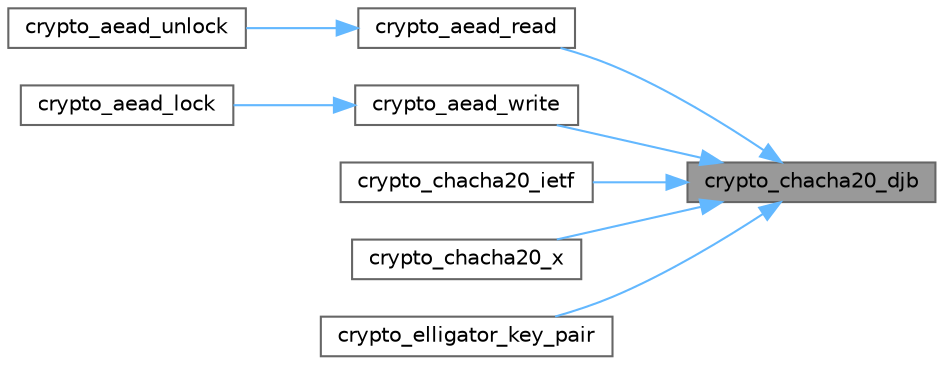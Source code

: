digraph "crypto_chacha20_djb"
{
 // LATEX_PDF_SIZE
  bgcolor="transparent";
  edge [fontname=Helvetica,fontsize=10,labelfontname=Helvetica,labelfontsize=10];
  node [fontname=Helvetica,fontsize=10,shape=box,height=0.2,width=0.4];
  rankdir="RL";
  Node1 [id="Node000001",label="crypto_chacha20_djb",height=0.2,width=0.4,color="gray40", fillcolor="grey60", style="filled", fontcolor="black",tooltip=" "];
  Node1 -> Node2 [id="edge1_Node000001_Node000002",dir="back",color="steelblue1",style="solid",tooltip=" "];
  Node2 [id="Node000002",label="crypto_aead_read",height=0.2,width=0.4,color="grey40", fillcolor="white", style="filled",URL="$monocypher_8c.html#af2aaa2d868afc45d28efb71555ce41a8",tooltip=" "];
  Node2 -> Node3 [id="edge2_Node000002_Node000003",dir="back",color="steelblue1",style="solid",tooltip=" "];
  Node3 [id="Node000003",label="crypto_aead_unlock",height=0.2,width=0.4,color="grey40", fillcolor="white", style="filled",URL="$monocypher_8c.html#a179b8a10b78dde3f92fe5417f537dd3d",tooltip=" "];
  Node1 -> Node4 [id="edge3_Node000001_Node000004",dir="back",color="steelblue1",style="solid",tooltip=" "];
  Node4 [id="Node000004",label="crypto_aead_write",height=0.2,width=0.4,color="grey40", fillcolor="white", style="filled",URL="$monocypher_8c.html#af7955c5939185566d5f26e407300ee33",tooltip=" "];
  Node4 -> Node5 [id="edge4_Node000004_Node000005",dir="back",color="steelblue1",style="solid",tooltip=" "];
  Node5 [id="Node000005",label="crypto_aead_lock",height=0.2,width=0.4,color="grey40", fillcolor="white", style="filled",URL="$monocypher_8c.html#a6da8e16e36484aa18602cdb46e031601",tooltip=" "];
  Node1 -> Node6 [id="edge5_Node000001_Node000006",dir="back",color="steelblue1",style="solid",tooltip=" "];
  Node6 [id="Node000006",label="crypto_chacha20_ietf",height=0.2,width=0.4,color="grey40", fillcolor="white", style="filled",URL="$monocypher_8c.html#a9be0b2e4b96e80359ac38d6b8da905db",tooltip=" "];
  Node1 -> Node7 [id="edge6_Node000001_Node000007",dir="back",color="steelblue1",style="solid",tooltip=" "];
  Node7 [id="Node000007",label="crypto_chacha20_x",height=0.2,width=0.4,color="grey40", fillcolor="white", style="filled",URL="$monocypher_8c.html#ada7ff05322bebf92a12f43450d2d3613",tooltip=" "];
  Node1 -> Node8 [id="edge7_Node000001_Node000008",dir="back",color="steelblue1",style="solid",tooltip=" "];
  Node8 [id="Node000008",label="crypto_elligator_key_pair",height=0.2,width=0.4,color="grey40", fillcolor="white", style="filled",URL="$monocypher_8c.html#ae5cd2800e912db5d8af4716b8093f151",tooltip=" "];
}
